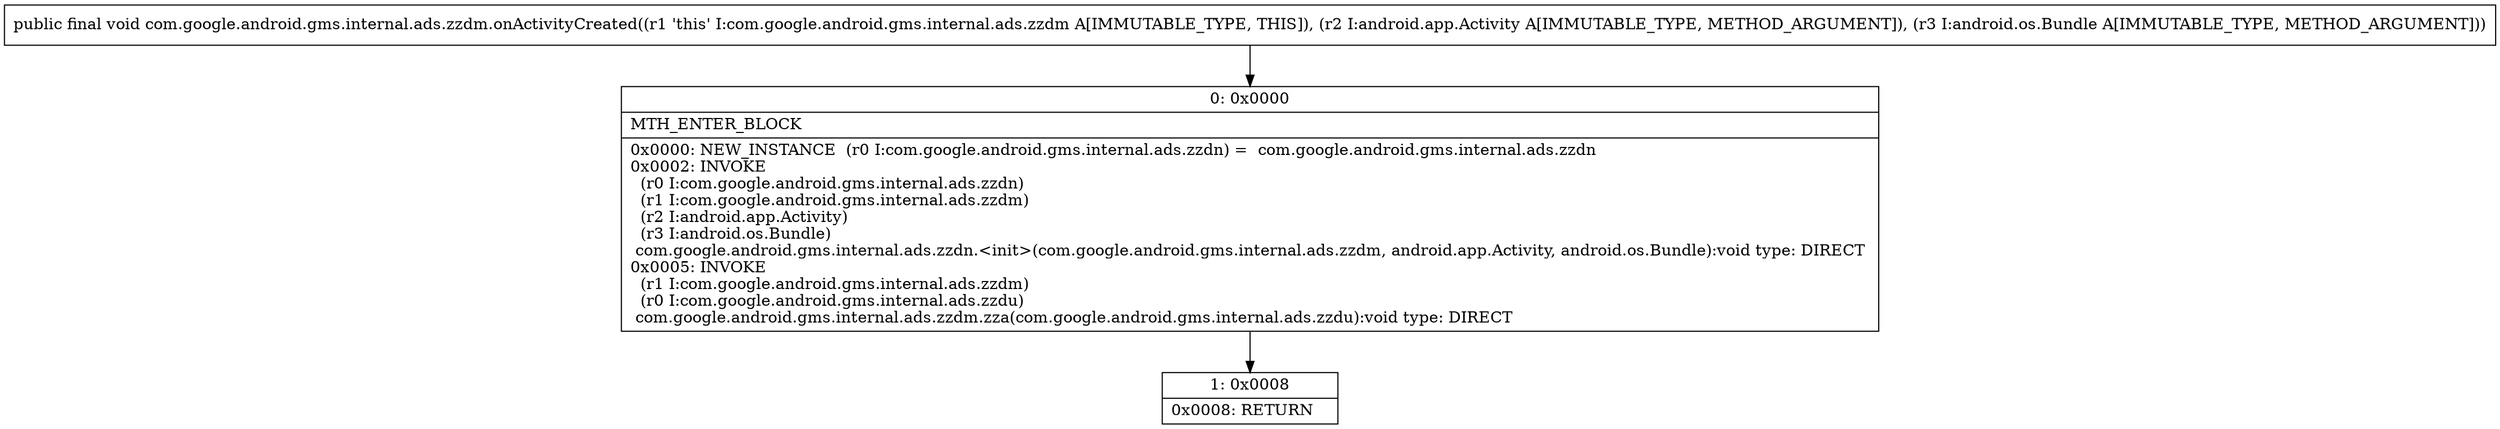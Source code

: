 digraph "CFG forcom.google.android.gms.internal.ads.zzdm.onActivityCreated(Landroid\/app\/Activity;Landroid\/os\/Bundle;)V" {
Node_0 [shape=record,label="{0\:\ 0x0000|MTH_ENTER_BLOCK\l|0x0000: NEW_INSTANCE  (r0 I:com.google.android.gms.internal.ads.zzdn) =  com.google.android.gms.internal.ads.zzdn \l0x0002: INVOKE  \l  (r0 I:com.google.android.gms.internal.ads.zzdn)\l  (r1 I:com.google.android.gms.internal.ads.zzdm)\l  (r2 I:android.app.Activity)\l  (r3 I:android.os.Bundle)\l com.google.android.gms.internal.ads.zzdn.\<init\>(com.google.android.gms.internal.ads.zzdm, android.app.Activity, android.os.Bundle):void type: DIRECT \l0x0005: INVOKE  \l  (r1 I:com.google.android.gms.internal.ads.zzdm)\l  (r0 I:com.google.android.gms.internal.ads.zzdu)\l com.google.android.gms.internal.ads.zzdm.zza(com.google.android.gms.internal.ads.zzdu):void type: DIRECT \l}"];
Node_1 [shape=record,label="{1\:\ 0x0008|0x0008: RETURN   \l}"];
MethodNode[shape=record,label="{public final void com.google.android.gms.internal.ads.zzdm.onActivityCreated((r1 'this' I:com.google.android.gms.internal.ads.zzdm A[IMMUTABLE_TYPE, THIS]), (r2 I:android.app.Activity A[IMMUTABLE_TYPE, METHOD_ARGUMENT]), (r3 I:android.os.Bundle A[IMMUTABLE_TYPE, METHOD_ARGUMENT])) }"];
MethodNode -> Node_0;
Node_0 -> Node_1;
}

